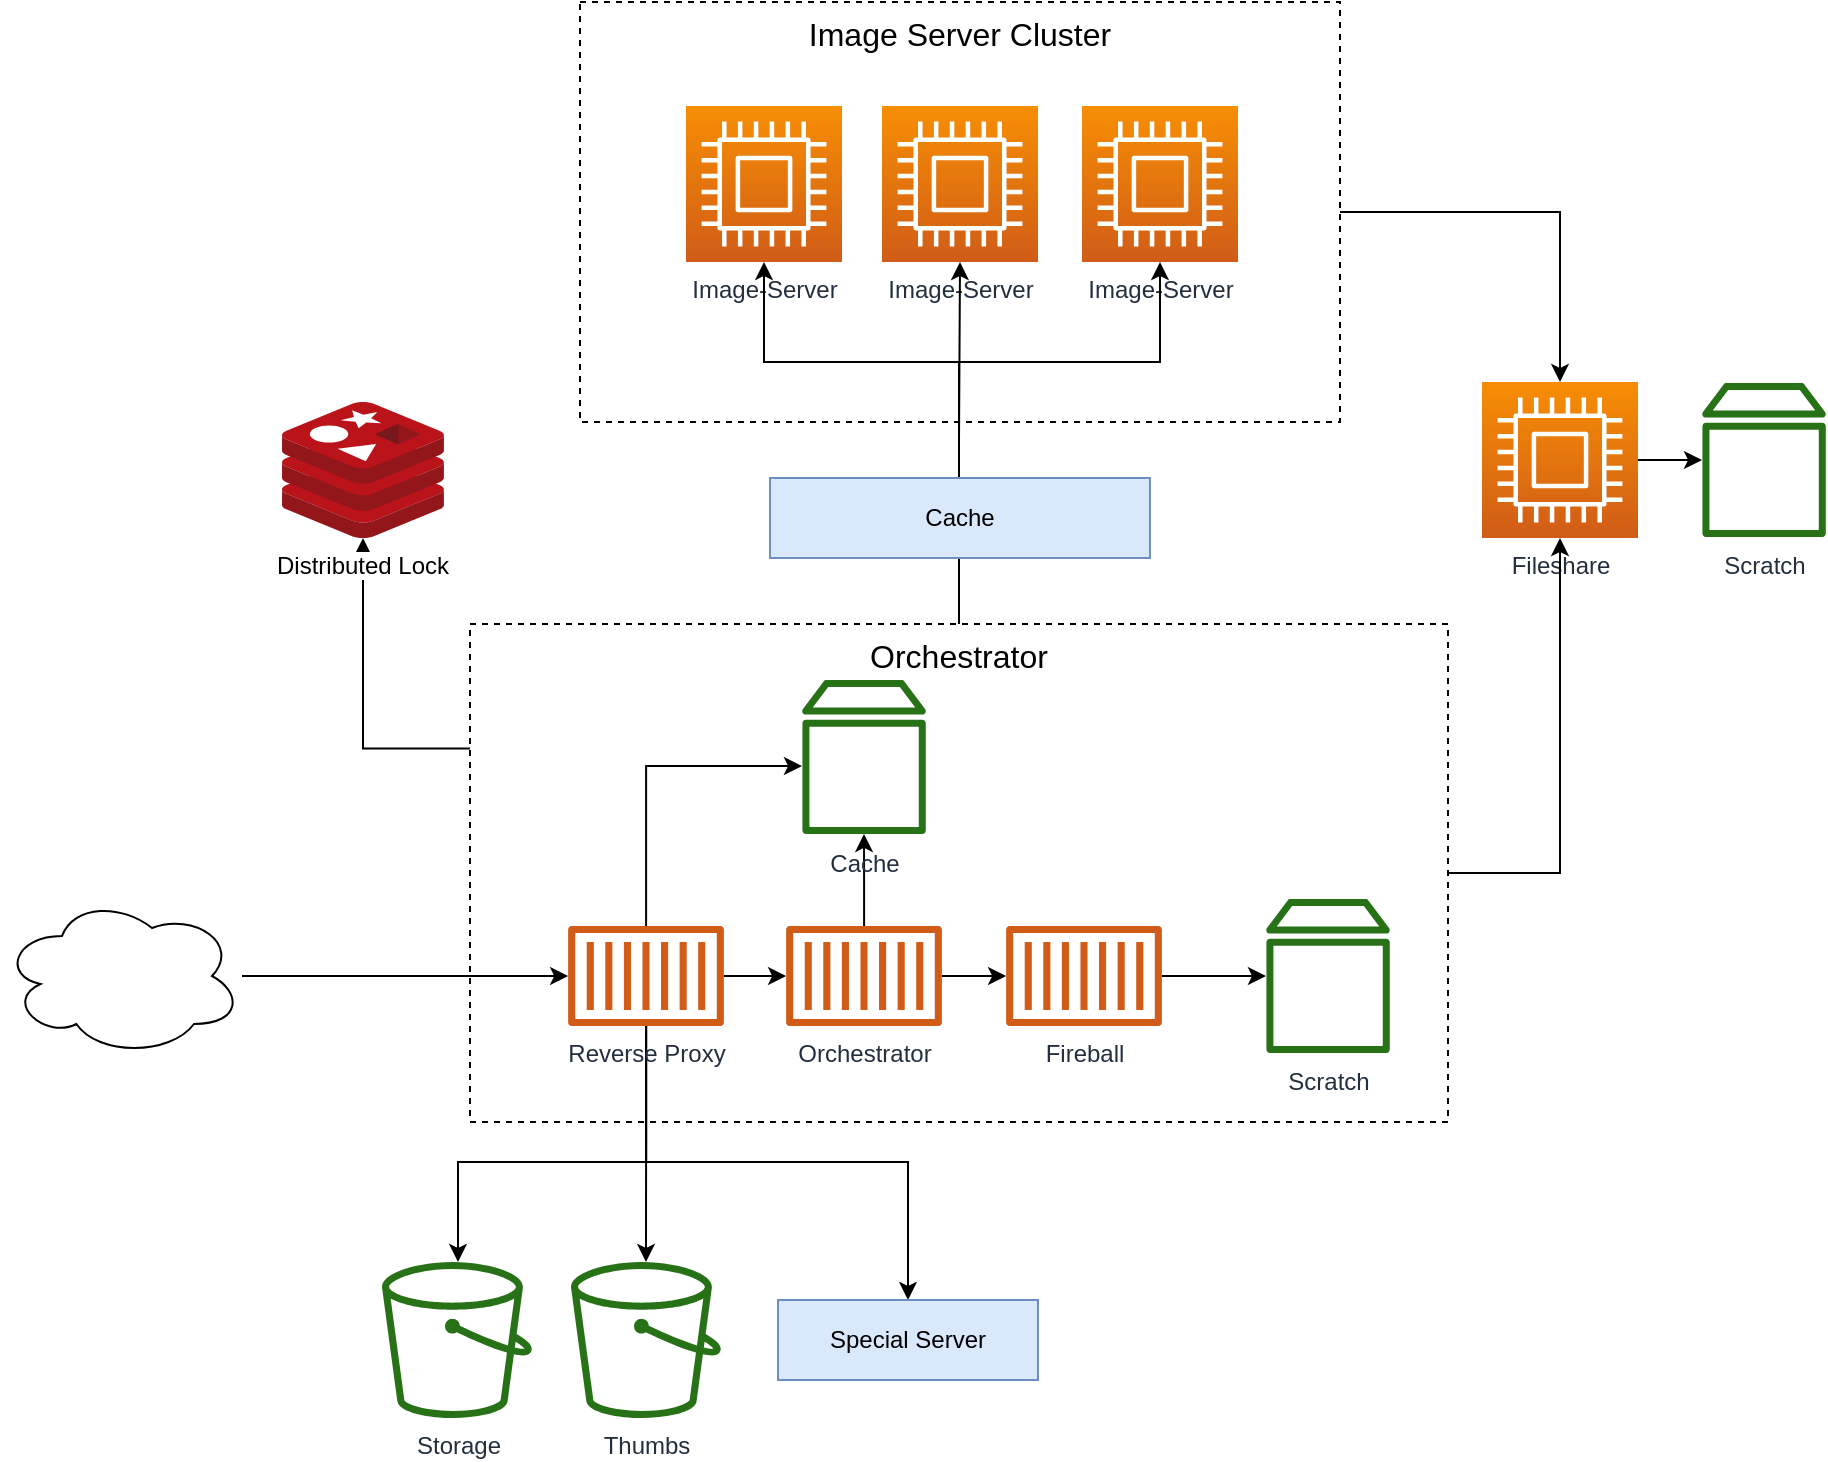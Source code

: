 <mxfile version="13.2.1" type="device"><diagram id="eej8zzmIX-FVLSdapvGv" name="Page-1"><mxGraphModel dx="2891" dy="1152" grid="1" gridSize="10" guides="1" tooltips="1" connect="1" arrows="1" fold="1" page="1" pageScale="1" pageWidth="827" pageHeight="1169" math="0" shadow="0"><root><mxCell id="0"/><mxCell id="1" parent="0"/><mxCell id="okWKXgMcdlEppaMb_WmV-33" style="edgeStyle=orthogonalEdgeStyle;rounded=0;orthogonalLoop=1;jettySize=auto;html=1;" edge="1" parent="1" source="okWKXgMcdlEppaMb_WmV-30" target="okWKXgMcdlEppaMb_WmV-9"><mxGeometry relative="1" as="geometry"><Array as="points"><mxPoint x="599" y="275"/></Array></mxGeometry></mxCell><mxCell id="okWKXgMcdlEppaMb_WmV-30" value="Image Server Cluster" style="rounded=0;whiteSpace=wrap;html=1;verticalAlign=top;fontSize=16;dashed=1;" vertex="1" parent="1"><mxGeometry x="109" y="170" width="380" height="210" as="geometry"/></mxCell><mxCell id="okWKXgMcdlEppaMb_WmV-7" value="Scratch" style="outlineConnect=0;fontColor=#232F3E;gradientColor=none;fillColor=#277116;strokeColor=none;dashed=0;verticalLabelPosition=bottom;verticalAlign=top;align=center;html=1;fontSize=12;fontStyle=0;aspect=fixed;pointerEvents=1;shape=mxgraph.aws4.volume;" vertex="1" parent="1"><mxGeometry x="670" y="360" width="62" height="78" as="geometry"/></mxCell><mxCell id="okWKXgMcdlEppaMb_WmV-34" value="" style="edgeStyle=orthogonalEdgeStyle;rounded=0;orthogonalLoop=1;jettySize=auto;html=1;" edge="1" parent="1" source="okWKXgMcdlEppaMb_WmV-9" target="okWKXgMcdlEppaMb_WmV-7"><mxGeometry relative="1" as="geometry"/></mxCell><mxCell id="okWKXgMcdlEppaMb_WmV-9" value="Fileshare" style="outlineConnect=0;fontColor=#232F3E;gradientColor=#F78E04;gradientDirection=north;fillColor=#D05C17;strokeColor=#ffffff;dashed=0;verticalLabelPosition=bottom;verticalAlign=top;align=center;html=1;fontSize=12;fontStyle=0;aspect=fixed;shape=mxgraph.aws4.resourceIcon;resIcon=mxgraph.aws4.compute;" vertex="1" parent="1"><mxGeometry x="560" y="360" width="78" height="78" as="geometry"/></mxCell><mxCell id="okWKXgMcdlEppaMb_WmV-11" value="Image-Server" style="outlineConnect=0;fontColor=#232F3E;gradientColor=#F78E04;gradientDirection=north;fillColor=#D05C17;strokeColor=#ffffff;dashed=0;verticalLabelPosition=bottom;verticalAlign=top;align=center;html=1;fontSize=12;fontStyle=0;aspect=fixed;shape=mxgraph.aws4.resourceIcon;resIcon=mxgraph.aws4.compute;" vertex="1" parent="1"><mxGeometry x="162" y="222" width="78" height="78" as="geometry"/></mxCell><mxCell id="okWKXgMcdlEppaMb_WmV-12" value="Image-Server" style="outlineConnect=0;fontColor=#232F3E;gradientColor=#F78E04;gradientDirection=north;fillColor=#D05C17;strokeColor=#ffffff;dashed=0;verticalLabelPosition=bottom;verticalAlign=top;align=center;html=1;fontSize=12;fontStyle=0;aspect=fixed;shape=mxgraph.aws4.resourceIcon;resIcon=mxgraph.aws4.compute;" vertex="1" parent="1"><mxGeometry x="260" y="222" width="78" height="78" as="geometry"/></mxCell><mxCell id="okWKXgMcdlEppaMb_WmV-13" value="Image-Server" style="outlineConnect=0;fontColor=#232F3E;gradientColor=#F78E04;gradientDirection=north;fillColor=#D05C17;strokeColor=#ffffff;dashed=0;verticalLabelPosition=bottom;verticalAlign=top;align=center;html=1;fontSize=12;fontStyle=0;aspect=fixed;shape=mxgraph.aws4.resourceIcon;resIcon=mxgraph.aws4.compute;" vertex="1" parent="1"><mxGeometry x="360" y="222" width="78" height="78" as="geometry"/></mxCell><mxCell id="okWKXgMcdlEppaMb_WmV-26" style="edgeStyle=orthogonalEdgeStyle;rounded=0;orthogonalLoop=1;jettySize=auto;html=1;" edge="1" parent="1" source="okWKXgMcdlEppaMb_WmV-15" target="okWKXgMcdlEppaMb_WmV-12"><mxGeometry relative="1" as="geometry"/></mxCell><mxCell id="okWKXgMcdlEppaMb_WmV-27" style="edgeStyle=orthogonalEdgeStyle;rounded=0;orthogonalLoop=1;jettySize=auto;html=1;" edge="1" parent="1" source="okWKXgMcdlEppaMb_WmV-15" target="okWKXgMcdlEppaMb_WmV-13"><mxGeometry relative="1" as="geometry"><Array as="points"><mxPoint x="299" y="350"/><mxPoint x="399" y="350"/></Array></mxGeometry></mxCell><mxCell id="okWKXgMcdlEppaMb_WmV-28" style="edgeStyle=orthogonalEdgeStyle;rounded=0;orthogonalLoop=1;jettySize=auto;html=1;exitX=0.5;exitY=0;exitDx=0;exitDy=0;" edge="1" parent="1" source="okWKXgMcdlEppaMb_WmV-15" target="okWKXgMcdlEppaMb_WmV-11"><mxGeometry relative="1" as="geometry"><Array as="points"><mxPoint x="299" y="350"/><mxPoint x="201" y="350"/></Array></mxGeometry></mxCell><mxCell id="okWKXgMcdlEppaMb_WmV-31" style="edgeStyle=orthogonalEdgeStyle;rounded=0;orthogonalLoop=1;jettySize=auto;html=1;exitX=1;exitY=0.5;exitDx=0;exitDy=0;" edge="1" parent="1" source="okWKXgMcdlEppaMb_WmV-15" target="okWKXgMcdlEppaMb_WmV-9"><mxGeometry relative="1" as="geometry"/></mxCell><mxCell id="okWKXgMcdlEppaMb_WmV-54" style="edgeStyle=orthogonalEdgeStyle;rounded=0;orthogonalLoop=1;jettySize=auto;html=1;exitX=0;exitY=0.25;exitDx=0;exitDy=0;" edge="1" parent="1" source="okWKXgMcdlEppaMb_WmV-15" target="okWKXgMcdlEppaMb_WmV-53"><mxGeometry relative="1" as="geometry"/></mxCell><mxCell id="okWKXgMcdlEppaMb_WmV-15" value="Orchestrator" style="rounded=0;whiteSpace=wrap;html=1;verticalAlign=top;fontSize=16;dashed=1;" vertex="1" parent="1"><mxGeometry x="54" y="481" width="489" height="249" as="geometry"/></mxCell><mxCell id="okWKXgMcdlEppaMb_WmV-17" value="" style="edgeStyle=orthogonalEdgeStyle;rounded=0;orthogonalLoop=1;jettySize=auto;html=1;fontSize=16;" edge="1" parent="1" source="okWKXgMcdlEppaMb_WmV-18" target="okWKXgMcdlEppaMb_WmV-22"><mxGeometry relative="1" as="geometry"/></mxCell><mxCell id="okWKXgMcdlEppaMb_WmV-29" style="edgeStyle=orthogonalEdgeStyle;rounded=0;orthogonalLoop=1;jettySize=auto;html=1;" edge="1" parent="1" source="okWKXgMcdlEppaMb_WmV-18" target="okWKXgMcdlEppaMb_WmV-20"><mxGeometry relative="1" as="geometry"/></mxCell><mxCell id="okWKXgMcdlEppaMb_WmV-18" value="Orchestrator" style="outlineConnect=0;fontColor=#232F3E;gradientColor=none;fillColor=#D05C17;strokeColor=none;dashed=0;verticalLabelPosition=bottom;verticalAlign=top;align=center;html=1;fontSize=12;fontStyle=0;aspect=fixed;pointerEvents=1;shape=mxgraph.aws4.container_1;" vertex="1" parent="1"><mxGeometry x="212" y="632" width="78" height="50" as="geometry"/></mxCell><mxCell id="okWKXgMcdlEppaMb_WmV-19" style="edgeStyle=orthogonalEdgeStyle;rounded=0;orthogonalLoop=1;jettySize=auto;html=1;fontSize=16;" edge="1" parent="1" source="okWKXgMcdlEppaMb_WmV-20" target="okWKXgMcdlEppaMb_WmV-25"><mxGeometry relative="1" as="geometry"/></mxCell><mxCell id="okWKXgMcdlEppaMb_WmV-20" value="Fireball" style="outlineConnect=0;fontColor=#232F3E;gradientColor=none;fillColor=#D05C17;strokeColor=none;dashed=0;verticalLabelPosition=bottom;verticalAlign=top;align=center;html=1;fontSize=12;fontStyle=0;aspect=fixed;pointerEvents=1;shape=mxgraph.aws4.container_1;" vertex="1" parent="1"><mxGeometry x="322" y="632" width="78" height="50" as="geometry"/></mxCell><mxCell id="okWKXgMcdlEppaMb_WmV-22" value="Cache" style="outlineConnect=0;fontColor=#232F3E;gradientColor=none;fillColor=#277116;strokeColor=none;dashed=0;verticalLabelPosition=bottom;verticalAlign=top;align=center;html=1;fontSize=12;fontStyle=0;aspect=fixed;pointerEvents=1;shape=mxgraph.aws4.volume;" vertex="1" parent="1"><mxGeometry x="220" y="508.5" width="62" height="78" as="geometry"/></mxCell><mxCell id="okWKXgMcdlEppaMb_WmV-25" value="Scratch" style="outlineConnect=0;fontColor=#232F3E;gradientColor=none;fillColor=#277116;strokeColor=none;dashed=0;verticalLabelPosition=bottom;verticalAlign=top;align=center;html=1;fontSize=12;fontStyle=0;aspect=fixed;pointerEvents=1;shape=mxgraph.aws4.volume;" vertex="1" parent="1"><mxGeometry x="452" y="618" width="62" height="78" as="geometry"/></mxCell><mxCell id="okWKXgMcdlEppaMb_WmV-36" style="edgeStyle=orthogonalEdgeStyle;rounded=0;orthogonalLoop=1;jettySize=auto;html=1;" edge="1" parent="1" source="okWKXgMcdlEppaMb_WmV-35" target="okWKXgMcdlEppaMb_WmV-41"><mxGeometry relative="1" as="geometry"/></mxCell><mxCell id="okWKXgMcdlEppaMb_WmV-35" value="" style="ellipse;shape=cloud;whiteSpace=wrap;html=1;" vertex="1" parent="1"><mxGeometry x="-180" y="617" width="120" height="80" as="geometry"/></mxCell><mxCell id="okWKXgMcdlEppaMb_WmV-37" value="Cache" style="rounded=0;whiteSpace=wrap;html=1;fillColor=#dae8fc;strokeColor=#6c8ebf;" vertex="1" parent="1"><mxGeometry x="204" y="408" width="190" height="40" as="geometry"/></mxCell><mxCell id="okWKXgMcdlEppaMb_WmV-42" value="" style="edgeStyle=orthogonalEdgeStyle;rounded=0;orthogonalLoop=1;jettySize=auto;html=1;" edge="1" parent="1" source="okWKXgMcdlEppaMb_WmV-41" target="okWKXgMcdlEppaMb_WmV-18"><mxGeometry relative="1" as="geometry"/></mxCell><mxCell id="okWKXgMcdlEppaMb_WmV-47" value="" style="edgeStyle=orthogonalEdgeStyle;rounded=0;orthogonalLoop=1;jettySize=auto;html=1;entryX=0.5;entryY=0;entryDx=0;entryDy=0;" edge="1" parent="1" source="okWKXgMcdlEppaMb_WmV-41" target="okWKXgMcdlEppaMb_WmV-45"><mxGeometry relative="1" as="geometry"><mxPoint x="142" y="762.045" as="targetPoint"/><Array as="points"><mxPoint x="142" y="750"/><mxPoint x="273" y="750"/></Array></mxGeometry></mxCell><mxCell id="okWKXgMcdlEppaMb_WmV-49" style="edgeStyle=orthogonalEdgeStyle;rounded=0;orthogonalLoop=1;jettySize=auto;html=1;" edge="1" parent="1" source="okWKXgMcdlEppaMb_WmV-41" target="okWKXgMcdlEppaMb_WmV-44"><mxGeometry relative="1" as="geometry"><Array as="points"><mxPoint x="142" y="750"/><mxPoint x="48" y="750"/></Array></mxGeometry></mxCell><mxCell id="okWKXgMcdlEppaMb_WmV-50" style="edgeStyle=orthogonalEdgeStyle;rounded=0;orthogonalLoop=1;jettySize=auto;html=1;" edge="1" parent="1" source="okWKXgMcdlEppaMb_WmV-41" target="okWKXgMcdlEppaMb_WmV-43"><mxGeometry relative="1" as="geometry"/></mxCell><mxCell id="okWKXgMcdlEppaMb_WmV-52" value="" style="edgeStyle=orthogonalEdgeStyle;rounded=0;orthogonalLoop=1;jettySize=auto;html=1;" edge="1" parent="1" source="okWKXgMcdlEppaMb_WmV-41" target="okWKXgMcdlEppaMb_WmV-22"><mxGeometry relative="1" as="geometry"><mxPoint x="142" y="551.955" as="targetPoint"/><Array as="points"><mxPoint x="142" y="552"/></Array></mxGeometry></mxCell><mxCell id="okWKXgMcdlEppaMb_WmV-41" value="Reverse Proxy" style="outlineConnect=0;fontColor=#232F3E;gradientColor=none;fillColor=#D05C17;strokeColor=none;dashed=0;verticalLabelPosition=bottom;verticalAlign=top;align=center;html=1;fontSize=12;fontStyle=0;aspect=fixed;pointerEvents=1;shape=mxgraph.aws4.container_1;" vertex="1" parent="1"><mxGeometry x="103" y="632" width="78" height="50" as="geometry"/></mxCell><mxCell id="okWKXgMcdlEppaMb_WmV-43" value="Thumbs" style="outlineConnect=0;fontColor=#232F3E;gradientColor=none;fillColor=#277116;strokeColor=none;dashed=0;verticalLabelPosition=bottom;verticalAlign=top;align=center;html=1;fontSize=12;fontStyle=0;aspect=fixed;pointerEvents=1;shape=mxgraph.aws4.bucket;" vertex="1" parent="1"><mxGeometry x="104.5" y="800" width="75" height="78" as="geometry"/></mxCell><mxCell id="okWKXgMcdlEppaMb_WmV-44" value="Storage" style="outlineConnect=0;fontColor=#232F3E;gradientColor=none;fillColor=#277116;strokeColor=none;dashed=0;verticalLabelPosition=bottom;verticalAlign=top;align=center;html=1;fontSize=12;fontStyle=0;aspect=fixed;pointerEvents=1;shape=mxgraph.aws4.bucket;" vertex="1" parent="1"><mxGeometry x="10" y="800" width="75" height="78" as="geometry"/></mxCell><mxCell id="okWKXgMcdlEppaMb_WmV-45" value="Special Server" style="rounded=0;whiteSpace=wrap;html=1;fillColor=#dae8fc;strokeColor=#6c8ebf;" vertex="1" parent="1"><mxGeometry x="208" y="819" width="130" height="40" as="geometry"/></mxCell><mxCell id="okWKXgMcdlEppaMb_WmV-53" value="Distributed Lock" style="aspect=fixed;html=1;points=[];align=center;image;fontSize=12;image=img/lib/mscae/Cache_Redis_Product.svg;" vertex="1" parent="1"><mxGeometry x="-40" y="370" width="80.95" height="68" as="geometry"/></mxCell></root></mxGraphModel></diagram></mxfile>